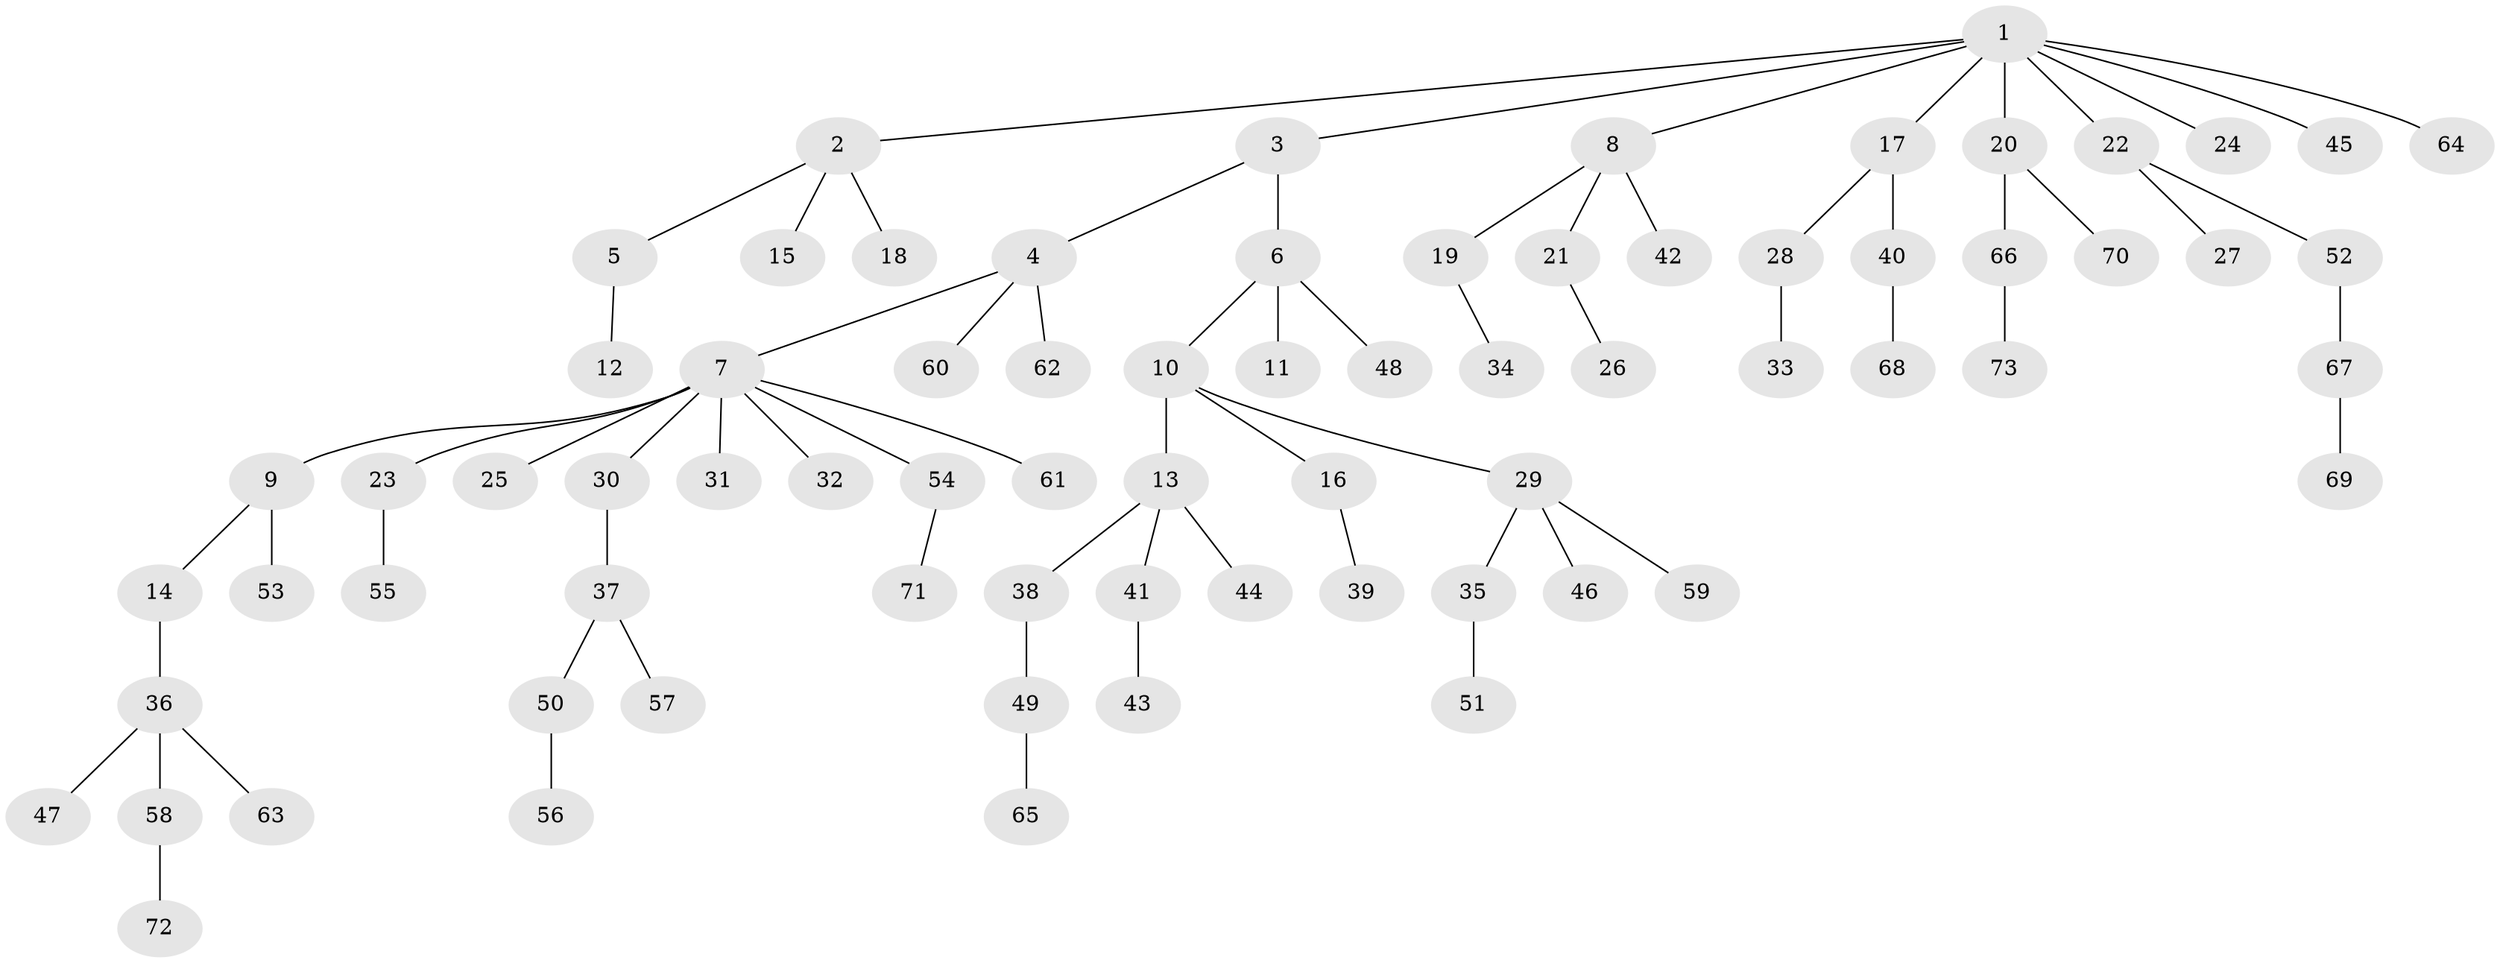 // Generated by graph-tools (version 1.1) at 2025/36/03/09/25 02:36:48]
// undirected, 73 vertices, 72 edges
graph export_dot {
graph [start="1"]
  node [color=gray90,style=filled];
  1;
  2;
  3;
  4;
  5;
  6;
  7;
  8;
  9;
  10;
  11;
  12;
  13;
  14;
  15;
  16;
  17;
  18;
  19;
  20;
  21;
  22;
  23;
  24;
  25;
  26;
  27;
  28;
  29;
  30;
  31;
  32;
  33;
  34;
  35;
  36;
  37;
  38;
  39;
  40;
  41;
  42;
  43;
  44;
  45;
  46;
  47;
  48;
  49;
  50;
  51;
  52;
  53;
  54;
  55;
  56;
  57;
  58;
  59;
  60;
  61;
  62;
  63;
  64;
  65;
  66;
  67;
  68;
  69;
  70;
  71;
  72;
  73;
  1 -- 2;
  1 -- 3;
  1 -- 8;
  1 -- 17;
  1 -- 20;
  1 -- 22;
  1 -- 24;
  1 -- 45;
  1 -- 64;
  2 -- 5;
  2 -- 15;
  2 -- 18;
  3 -- 4;
  3 -- 6;
  4 -- 7;
  4 -- 60;
  4 -- 62;
  5 -- 12;
  6 -- 10;
  6 -- 11;
  6 -- 48;
  7 -- 9;
  7 -- 23;
  7 -- 25;
  7 -- 30;
  7 -- 31;
  7 -- 32;
  7 -- 54;
  7 -- 61;
  8 -- 19;
  8 -- 21;
  8 -- 42;
  9 -- 14;
  9 -- 53;
  10 -- 13;
  10 -- 16;
  10 -- 29;
  13 -- 38;
  13 -- 41;
  13 -- 44;
  14 -- 36;
  16 -- 39;
  17 -- 28;
  17 -- 40;
  19 -- 34;
  20 -- 66;
  20 -- 70;
  21 -- 26;
  22 -- 27;
  22 -- 52;
  23 -- 55;
  28 -- 33;
  29 -- 35;
  29 -- 46;
  29 -- 59;
  30 -- 37;
  35 -- 51;
  36 -- 47;
  36 -- 58;
  36 -- 63;
  37 -- 50;
  37 -- 57;
  38 -- 49;
  40 -- 68;
  41 -- 43;
  49 -- 65;
  50 -- 56;
  52 -- 67;
  54 -- 71;
  58 -- 72;
  66 -- 73;
  67 -- 69;
}
